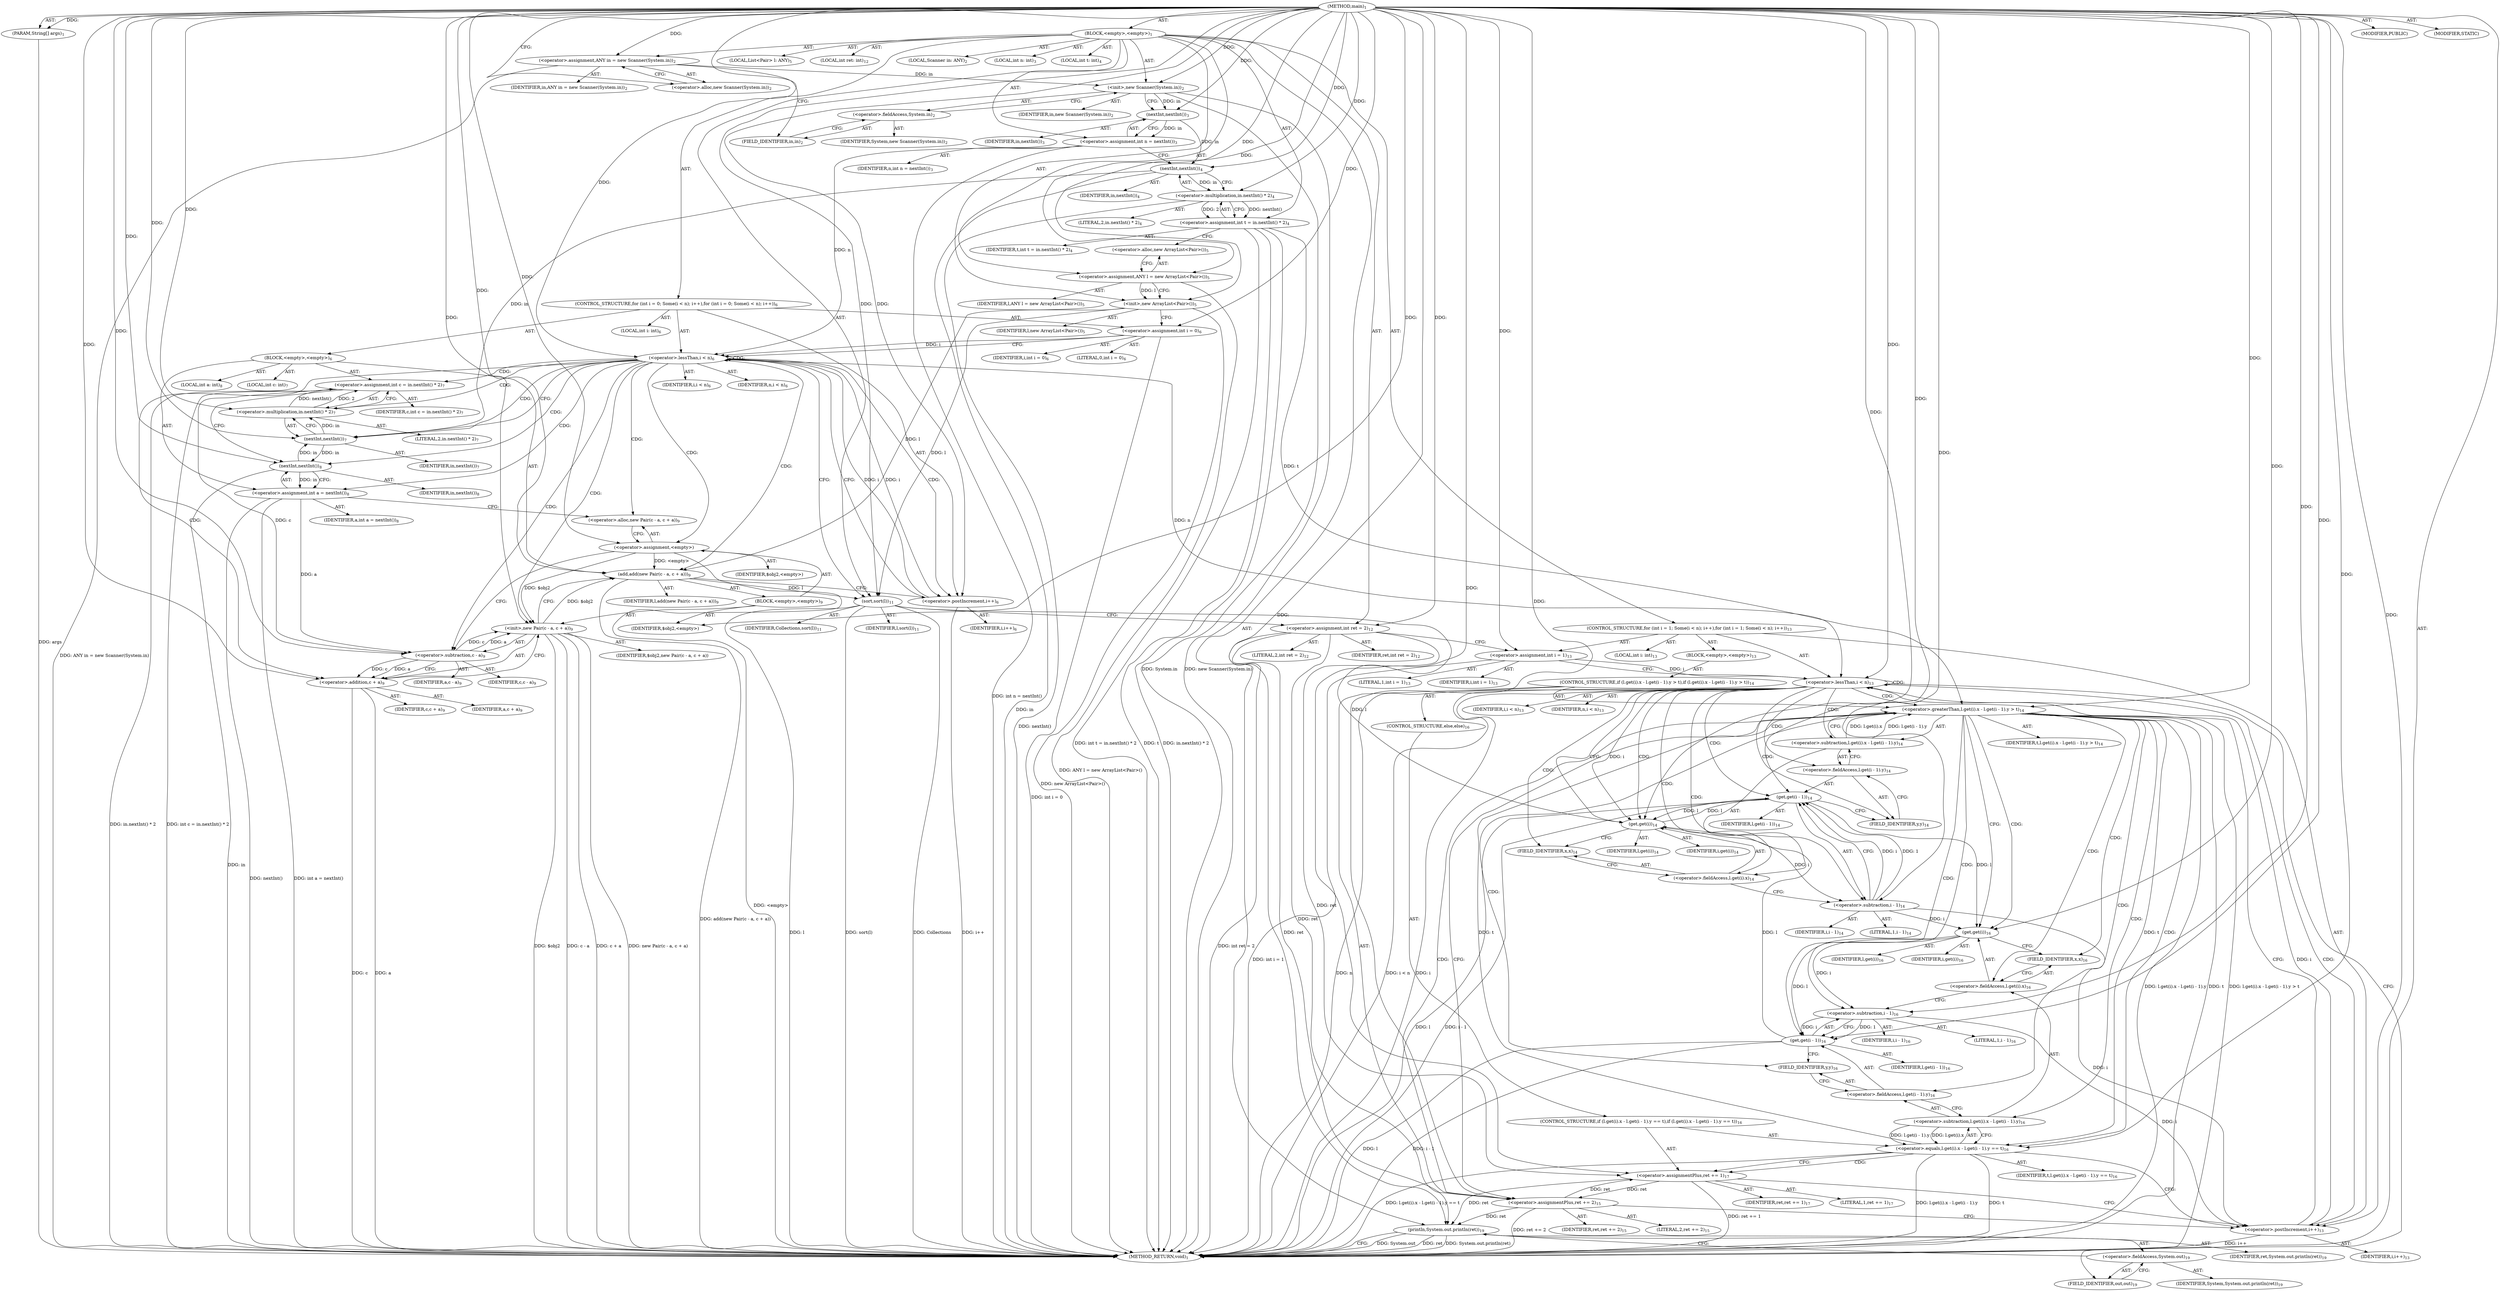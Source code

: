 digraph "main" {  
"21" [label = <(METHOD,main)<SUB>1</SUB>> ]
"22" [label = <(PARAM,String[] args)<SUB>1</SUB>> ]
"23" [label = <(BLOCK,&lt;empty&gt;,&lt;empty&gt;)<SUB>1</SUB>> ]
"4" [label = <(LOCAL,Scanner in: ANY)<SUB>2</SUB>> ]
"24" [label = <(&lt;operator&gt;.assignment,ANY in = new Scanner(System.in))<SUB>2</SUB>> ]
"25" [label = <(IDENTIFIER,in,ANY in = new Scanner(System.in))<SUB>2</SUB>> ]
"26" [label = <(&lt;operator&gt;.alloc,new Scanner(System.in))<SUB>2</SUB>> ]
"27" [label = <(&lt;init&gt;,new Scanner(System.in))<SUB>2</SUB>> ]
"3" [label = <(IDENTIFIER,in,new Scanner(System.in))<SUB>2</SUB>> ]
"28" [label = <(&lt;operator&gt;.fieldAccess,System.in)<SUB>2</SUB>> ]
"29" [label = <(IDENTIFIER,System,new Scanner(System.in))<SUB>2</SUB>> ]
"30" [label = <(FIELD_IDENTIFIER,in,in)<SUB>2</SUB>> ]
"31" [label = <(LOCAL,int n: int)<SUB>3</SUB>> ]
"32" [label = <(&lt;operator&gt;.assignment,int n = nextInt())<SUB>3</SUB>> ]
"33" [label = <(IDENTIFIER,n,int n = nextInt())<SUB>3</SUB>> ]
"34" [label = <(nextInt,nextInt())<SUB>3</SUB>> ]
"35" [label = <(IDENTIFIER,in,nextInt())<SUB>3</SUB>> ]
"36" [label = <(LOCAL,int t: int)<SUB>4</SUB>> ]
"37" [label = <(&lt;operator&gt;.assignment,int t = in.nextInt() * 2)<SUB>4</SUB>> ]
"38" [label = <(IDENTIFIER,t,int t = in.nextInt() * 2)<SUB>4</SUB>> ]
"39" [label = <(&lt;operator&gt;.multiplication,in.nextInt() * 2)<SUB>4</SUB>> ]
"40" [label = <(nextInt,nextInt())<SUB>4</SUB>> ]
"41" [label = <(IDENTIFIER,in,nextInt())<SUB>4</SUB>> ]
"42" [label = <(LITERAL,2,in.nextInt() * 2)<SUB>4</SUB>> ]
"6" [label = <(LOCAL,List&lt;Pair&gt; l: ANY)<SUB>5</SUB>> ]
"43" [label = <(&lt;operator&gt;.assignment,ANY l = new ArrayList&lt;Pair&gt;())<SUB>5</SUB>> ]
"44" [label = <(IDENTIFIER,l,ANY l = new ArrayList&lt;Pair&gt;())<SUB>5</SUB>> ]
"45" [label = <(&lt;operator&gt;.alloc,new ArrayList&lt;Pair&gt;())<SUB>5</SUB>> ]
"46" [label = <(&lt;init&gt;,new ArrayList&lt;Pair&gt;())<SUB>5</SUB>> ]
"5" [label = <(IDENTIFIER,l,new ArrayList&lt;Pair&gt;())<SUB>5</SUB>> ]
"47" [label = <(CONTROL_STRUCTURE,for (int i = 0; Some(i &lt; n); i++),for (int i = 0; Some(i &lt; n); i++))<SUB>6</SUB>> ]
"48" [label = <(LOCAL,int i: int)<SUB>6</SUB>> ]
"49" [label = <(&lt;operator&gt;.assignment,int i = 0)<SUB>6</SUB>> ]
"50" [label = <(IDENTIFIER,i,int i = 0)<SUB>6</SUB>> ]
"51" [label = <(LITERAL,0,int i = 0)<SUB>6</SUB>> ]
"52" [label = <(&lt;operator&gt;.lessThan,i &lt; n)<SUB>6</SUB>> ]
"53" [label = <(IDENTIFIER,i,i &lt; n)<SUB>6</SUB>> ]
"54" [label = <(IDENTIFIER,n,i &lt; n)<SUB>6</SUB>> ]
"55" [label = <(&lt;operator&gt;.postIncrement,i++)<SUB>6</SUB>> ]
"56" [label = <(IDENTIFIER,i,i++)<SUB>6</SUB>> ]
"57" [label = <(BLOCK,&lt;empty&gt;,&lt;empty&gt;)<SUB>6</SUB>> ]
"58" [label = <(LOCAL,int c: int)<SUB>7</SUB>> ]
"59" [label = <(&lt;operator&gt;.assignment,int c = in.nextInt() * 2)<SUB>7</SUB>> ]
"60" [label = <(IDENTIFIER,c,int c = in.nextInt() * 2)<SUB>7</SUB>> ]
"61" [label = <(&lt;operator&gt;.multiplication,in.nextInt() * 2)<SUB>7</SUB>> ]
"62" [label = <(nextInt,nextInt())<SUB>7</SUB>> ]
"63" [label = <(IDENTIFIER,in,nextInt())<SUB>7</SUB>> ]
"64" [label = <(LITERAL,2,in.nextInt() * 2)<SUB>7</SUB>> ]
"65" [label = <(LOCAL,int a: int)<SUB>8</SUB>> ]
"66" [label = <(&lt;operator&gt;.assignment,int a = nextInt())<SUB>8</SUB>> ]
"67" [label = <(IDENTIFIER,a,int a = nextInt())<SUB>8</SUB>> ]
"68" [label = <(nextInt,nextInt())<SUB>8</SUB>> ]
"69" [label = <(IDENTIFIER,in,nextInt())<SUB>8</SUB>> ]
"70" [label = <(add,add(new Pair(c - a, c + a)))<SUB>9</SUB>> ]
"71" [label = <(IDENTIFIER,l,add(new Pair(c - a, c + a)))<SUB>9</SUB>> ]
"72" [label = <(BLOCK,&lt;empty&gt;,&lt;empty&gt;)<SUB>9</SUB>> ]
"73" [label = <(&lt;operator&gt;.assignment,&lt;empty&gt;)> ]
"74" [label = <(IDENTIFIER,$obj2,&lt;empty&gt;)> ]
"75" [label = <(&lt;operator&gt;.alloc,new Pair(c - a, c + a))<SUB>9</SUB>> ]
"76" [label = <(&lt;init&gt;,new Pair(c - a, c + a))<SUB>9</SUB>> ]
"77" [label = <(IDENTIFIER,$obj2,new Pair(c - a, c + a))> ]
"78" [label = <(&lt;operator&gt;.subtraction,c - a)<SUB>9</SUB>> ]
"79" [label = <(IDENTIFIER,c,c - a)<SUB>9</SUB>> ]
"80" [label = <(IDENTIFIER,a,c - a)<SUB>9</SUB>> ]
"81" [label = <(&lt;operator&gt;.addition,c + a)<SUB>9</SUB>> ]
"82" [label = <(IDENTIFIER,c,c + a)<SUB>9</SUB>> ]
"83" [label = <(IDENTIFIER,a,c + a)<SUB>9</SUB>> ]
"84" [label = <(IDENTIFIER,$obj2,&lt;empty&gt;)> ]
"85" [label = <(sort,sort(l))<SUB>11</SUB>> ]
"86" [label = <(IDENTIFIER,Collections,sort(l))<SUB>11</SUB>> ]
"87" [label = <(IDENTIFIER,l,sort(l))<SUB>11</SUB>> ]
"88" [label = <(LOCAL,int ret: int)<SUB>12</SUB>> ]
"89" [label = <(&lt;operator&gt;.assignment,int ret = 2)<SUB>12</SUB>> ]
"90" [label = <(IDENTIFIER,ret,int ret = 2)<SUB>12</SUB>> ]
"91" [label = <(LITERAL,2,int ret = 2)<SUB>12</SUB>> ]
"92" [label = <(CONTROL_STRUCTURE,for (int i = 1; Some(i &lt; n); i++),for (int i = 1; Some(i &lt; n); i++))<SUB>13</SUB>> ]
"93" [label = <(LOCAL,int i: int)<SUB>13</SUB>> ]
"94" [label = <(&lt;operator&gt;.assignment,int i = 1)<SUB>13</SUB>> ]
"95" [label = <(IDENTIFIER,i,int i = 1)<SUB>13</SUB>> ]
"96" [label = <(LITERAL,1,int i = 1)<SUB>13</SUB>> ]
"97" [label = <(&lt;operator&gt;.lessThan,i &lt; n)<SUB>13</SUB>> ]
"98" [label = <(IDENTIFIER,i,i &lt; n)<SUB>13</SUB>> ]
"99" [label = <(IDENTIFIER,n,i &lt; n)<SUB>13</SUB>> ]
"100" [label = <(&lt;operator&gt;.postIncrement,i++)<SUB>13</SUB>> ]
"101" [label = <(IDENTIFIER,i,i++)<SUB>13</SUB>> ]
"102" [label = <(BLOCK,&lt;empty&gt;,&lt;empty&gt;)<SUB>13</SUB>> ]
"103" [label = <(CONTROL_STRUCTURE,if (l.get(i).x - l.get(i - 1).y &gt; t),if (l.get(i).x - l.get(i - 1).y &gt; t))<SUB>14</SUB>> ]
"104" [label = <(&lt;operator&gt;.greaterThan,l.get(i).x - l.get(i - 1).y &gt; t)<SUB>14</SUB>> ]
"105" [label = <(&lt;operator&gt;.subtraction,l.get(i).x - l.get(i - 1).y)<SUB>14</SUB>> ]
"106" [label = <(&lt;operator&gt;.fieldAccess,l.get(i).x)<SUB>14</SUB>> ]
"107" [label = <(get,get(i))<SUB>14</SUB>> ]
"108" [label = <(IDENTIFIER,l,get(i))<SUB>14</SUB>> ]
"109" [label = <(IDENTIFIER,i,get(i))<SUB>14</SUB>> ]
"110" [label = <(FIELD_IDENTIFIER,x,x)<SUB>14</SUB>> ]
"111" [label = <(&lt;operator&gt;.fieldAccess,l.get(i - 1).y)<SUB>14</SUB>> ]
"112" [label = <(get,get(i - 1))<SUB>14</SUB>> ]
"113" [label = <(IDENTIFIER,l,get(i - 1))<SUB>14</SUB>> ]
"114" [label = <(&lt;operator&gt;.subtraction,i - 1)<SUB>14</SUB>> ]
"115" [label = <(IDENTIFIER,i,i - 1)<SUB>14</SUB>> ]
"116" [label = <(LITERAL,1,i - 1)<SUB>14</SUB>> ]
"117" [label = <(FIELD_IDENTIFIER,y,y)<SUB>14</SUB>> ]
"118" [label = <(IDENTIFIER,t,l.get(i).x - l.get(i - 1).y &gt; t)<SUB>14</SUB>> ]
"119" [label = <(&lt;operator&gt;.assignmentPlus,ret += 2)<SUB>15</SUB>> ]
"120" [label = <(IDENTIFIER,ret,ret += 2)<SUB>15</SUB>> ]
"121" [label = <(LITERAL,2,ret += 2)<SUB>15</SUB>> ]
"122" [label = <(CONTROL_STRUCTURE,else,else)<SUB>16</SUB>> ]
"123" [label = <(CONTROL_STRUCTURE,if (l.get(i).x - l.get(i - 1).y == t),if (l.get(i).x - l.get(i - 1).y == t))<SUB>16</SUB>> ]
"124" [label = <(&lt;operator&gt;.equals,l.get(i).x - l.get(i - 1).y == t)<SUB>16</SUB>> ]
"125" [label = <(&lt;operator&gt;.subtraction,l.get(i).x - l.get(i - 1).y)<SUB>16</SUB>> ]
"126" [label = <(&lt;operator&gt;.fieldAccess,l.get(i).x)<SUB>16</SUB>> ]
"127" [label = <(get,get(i))<SUB>16</SUB>> ]
"128" [label = <(IDENTIFIER,l,get(i))<SUB>16</SUB>> ]
"129" [label = <(IDENTIFIER,i,get(i))<SUB>16</SUB>> ]
"130" [label = <(FIELD_IDENTIFIER,x,x)<SUB>16</SUB>> ]
"131" [label = <(&lt;operator&gt;.fieldAccess,l.get(i - 1).y)<SUB>16</SUB>> ]
"132" [label = <(get,get(i - 1))<SUB>16</SUB>> ]
"133" [label = <(IDENTIFIER,l,get(i - 1))<SUB>16</SUB>> ]
"134" [label = <(&lt;operator&gt;.subtraction,i - 1)<SUB>16</SUB>> ]
"135" [label = <(IDENTIFIER,i,i - 1)<SUB>16</SUB>> ]
"136" [label = <(LITERAL,1,i - 1)<SUB>16</SUB>> ]
"137" [label = <(FIELD_IDENTIFIER,y,y)<SUB>16</SUB>> ]
"138" [label = <(IDENTIFIER,t,l.get(i).x - l.get(i - 1).y == t)<SUB>16</SUB>> ]
"139" [label = <(&lt;operator&gt;.assignmentPlus,ret += 1)<SUB>17</SUB>> ]
"140" [label = <(IDENTIFIER,ret,ret += 1)<SUB>17</SUB>> ]
"141" [label = <(LITERAL,1,ret += 1)<SUB>17</SUB>> ]
"142" [label = <(println,System.out.println(ret))<SUB>19</SUB>> ]
"143" [label = <(&lt;operator&gt;.fieldAccess,System.out)<SUB>19</SUB>> ]
"144" [label = <(IDENTIFIER,System,System.out.println(ret))<SUB>19</SUB>> ]
"145" [label = <(FIELD_IDENTIFIER,out,out)<SUB>19</SUB>> ]
"146" [label = <(IDENTIFIER,ret,System.out.println(ret))<SUB>19</SUB>> ]
"147" [label = <(MODIFIER,PUBLIC)> ]
"148" [label = <(MODIFIER,STATIC)> ]
"149" [label = <(METHOD_RETURN,void)<SUB>1</SUB>> ]
  "21" -> "22"  [ label = "AST: "] 
  "21" -> "23"  [ label = "AST: "] 
  "21" -> "147"  [ label = "AST: "] 
  "21" -> "148"  [ label = "AST: "] 
  "21" -> "149"  [ label = "AST: "] 
  "23" -> "4"  [ label = "AST: "] 
  "23" -> "24"  [ label = "AST: "] 
  "23" -> "27"  [ label = "AST: "] 
  "23" -> "31"  [ label = "AST: "] 
  "23" -> "32"  [ label = "AST: "] 
  "23" -> "36"  [ label = "AST: "] 
  "23" -> "37"  [ label = "AST: "] 
  "23" -> "6"  [ label = "AST: "] 
  "23" -> "43"  [ label = "AST: "] 
  "23" -> "46"  [ label = "AST: "] 
  "23" -> "47"  [ label = "AST: "] 
  "23" -> "85"  [ label = "AST: "] 
  "23" -> "88"  [ label = "AST: "] 
  "23" -> "89"  [ label = "AST: "] 
  "23" -> "92"  [ label = "AST: "] 
  "23" -> "142"  [ label = "AST: "] 
  "24" -> "25"  [ label = "AST: "] 
  "24" -> "26"  [ label = "AST: "] 
  "27" -> "3"  [ label = "AST: "] 
  "27" -> "28"  [ label = "AST: "] 
  "28" -> "29"  [ label = "AST: "] 
  "28" -> "30"  [ label = "AST: "] 
  "32" -> "33"  [ label = "AST: "] 
  "32" -> "34"  [ label = "AST: "] 
  "34" -> "35"  [ label = "AST: "] 
  "37" -> "38"  [ label = "AST: "] 
  "37" -> "39"  [ label = "AST: "] 
  "39" -> "40"  [ label = "AST: "] 
  "39" -> "42"  [ label = "AST: "] 
  "40" -> "41"  [ label = "AST: "] 
  "43" -> "44"  [ label = "AST: "] 
  "43" -> "45"  [ label = "AST: "] 
  "46" -> "5"  [ label = "AST: "] 
  "47" -> "48"  [ label = "AST: "] 
  "47" -> "49"  [ label = "AST: "] 
  "47" -> "52"  [ label = "AST: "] 
  "47" -> "55"  [ label = "AST: "] 
  "47" -> "57"  [ label = "AST: "] 
  "49" -> "50"  [ label = "AST: "] 
  "49" -> "51"  [ label = "AST: "] 
  "52" -> "53"  [ label = "AST: "] 
  "52" -> "54"  [ label = "AST: "] 
  "55" -> "56"  [ label = "AST: "] 
  "57" -> "58"  [ label = "AST: "] 
  "57" -> "59"  [ label = "AST: "] 
  "57" -> "65"  [ label = "AST: "] 
  "57" -> "66"  [ label = "AST: "] 
  "57" -> "70"  [ label = "AST: "] 
  "59" -> "60"  [ label = "AST: "] 
  "59" -> "61"  [ label = "AST: "] 
  "61" -> "62"  [ label = "AST: "] 
  "61" -> "64"  [ label = "AST: "] 
  "62" -> "63"  [ label = "AST: "] 
  "66" -> "67"  [ label = "AST: "] 
  "66" -> "68"  [ label = "AST: "] 
  "68" -> "69"  [ label = "AST: "] 
  "70" -> "71"  [ label = "AST: "] 
  "70" -> "72"  [ label = "AST: "] 
  "72" -> "73"  [ label = "AST: "] 
  "72" -> "76"  [ label = "AST: "] 
  "72" -> "84"  [ label = "AST: "] 
  "73" -> "74"  [ label = "AST: "] 
  "73" -> "75"  [ label = "AST: "] 
  "76" -> "77"  [ label = "AST: "] 
  "76" -> "78"  [ label = "AST: "] 
  "76" -> "81"  [ label = "AST: "] 
  "78" -> "79"  [ label = "AST: "] 
  "78" -> "80"  [ label = "AST: "] 
  "81" -> "82"  [ label = "AST: "] 
  "81" -> "83"  [ label = "AST: "] 
  "85" -> "86"  [ label = "AST: "] 
  "85" -> "87"  [ label = "AST: "] 
  "89" -> "90"  [ label = "AST: "] 
  "89" -> "91"  [ label = "AST: "] 
  "92" -> "93"  [ label = "AST: "] 
  "92" -> "94"  [ label = "AST: "] 
  "92" -> "97"  [ label = "AST: "] 
  "92" -> "100"  [ label = "AST: "] 
  "92" -> "102"  [ label = "AST: "] 
  "94" -> "95"  [ label = "AST: "] 
  "94" -> "96"  [ label = "AST: "] 
  "97" -> "98"  [ label = "AST: "] 
  "97" -> "99"  [ label = "AST: "] 
  "100" -> "101"  [ label = "AST: "] 
  "102" -> "103"  [ label = "AST: "] 
  "103" -> "104"  [ label = "AST: "] 
  "103" -> "119"  [ label = "AST: "] 
  "103" -> "122"  [ label = "AST: "] 
  "104" -> "105"  [ label = "AST: "] 
  "104" -> "118"  [ label = "AST: "] 
  "105" -> "106"  [ label = "AST: "] 
  "105" -> "111"  [ label = "AST: "] 
  "106" -> "107"  [ label = "AST: "] 
  "106" -> "110"  [ label = "AST: "] 
  "107" -> "108"  [ label = "AST: "] 
  "107" -> "109"  [ label = "AST: "] 
  "111" -> "112"  [ label = "AST: "] 
  "111" -> "117"  [ label = "AST: "] 
  "112" -> "113"  [ label = "AST: "] 
  "112" -> "114"  [ label = "AST: "] 
  "114" -> "115"  [ label = "AST: "] 
  "114" -> "116"  [ label = "AST: "] 
  "119" -> "120"  [ label = "AST: "] 
  "119" -> "121"  [ label = "AST: "] 
  "122" -> "123"  [ label = "AST: "] 
  "123" -> "124"  [ label = "AST: "] 
  "123" -> "139"  [ label = "AST: "] 
  "124" -> "125"  [ label = "AST: "] 
  "124" -> "138"  [ label = "AST: "] 
  "125" -> "126"  [ label = "AST: "] 
  "125" -> "131"  [ label = "AST: "] 
  "126" -> "127"  [ label = "AST: "] 
  "126" -> "130"  [ label = "AST: "] 
  "127" -> "128"  [ label = "AST: "] 
  "127" -> "129"  [ label = "AST: "] 
  "131" -> "132"  [ label = "AST: "] 
  "131" -> "137"  [ label = "AST: "] 
  "132" -> "133"  [ label = "AST: "] 
  "132" -> "134"  [ label = "AST: "] 
  "134" -> "135"  [ label = "AST: "] 
  "134" -> "136"  [ label = "AST: "] 
  "139" -> "140"  [ label = "AST: "] 
  "139" -> "141"  [ label = "AST: "] 
  "142" -> "143"  [ label = "AST: "] 
  "142" -> "146"  [ label = "AST: "] 
  "143" -> "144"  [ label = "AST: "] 
  "143" -> "145"  [ label = "AST: "] 
  "24" -> "30"  [ label = "CFG: "] 
  "27" -> "34"  [ label = "CFG: "] 
  "32" -> "40"  [ label = "CFG: "] 
  "37" -> "45"  [ label = "CFG: "] 
  "43" -> "46"  [ label = "CFG: "] 
  "46" -> "49"  [ label = "CFG: "] 
  "85" -> "89"  [ label = "CFG: "] 
  "89" -> "94"  [ label = "CFG: "] 
  "142" -> "149"  [ label = "CFG: "] 
  "26" -> "24"  [ label = "CFG: "] 
  "28" -> "27"  [ label = "CFG: "] 
  "34" -> "32"  [ label = "CFG: "] 
  "39" -> "37"  [ label = "CFG: "] 
  "45" -> "43"  [ label = "CFG: "] 
  "49" -> "52"  [ label = "CFG: "] 
  "52" -> "62"  [ label = "CFG: "] 
  "52" -> "85"  [ label = "CFG: "] 
  "55" -> "52"  [ label = "CFG: "] 
  "94" -> "97"  [ label = "CFG: "] 
  "97" -> "107"  [ label = "CFG: "] 
  "97" -> "145"  [ label = "CFG: "] 
  "100" -> "97"  [ label = "CFG: "] 
  "143" -> "142"  [ label = "CFG: "] 
  "30" -> "28"  [ label = "CFG: "] 
  "40" -> "39"  [ label = "CFG: "] 
  "59" -> "68"  [ label = "CFG: "] 
  "66" -> "75"  [ label = "CFG: "] 
  "70" -> "55"  [ label = "CFG: "] 
  "145" -> "143"  [ label = "CFG: "] 
  "61" -> "59"  [ label = "CFG: "] 
  "68" -> "66"  [ label = "CFG: "] 
  "104" -> "119"  [ label = "CFG: "] 
  "104" -> "127"  [ label = "CFG: "] 
  "119" -> "100"  [ label = "CFG: "] 
  "62" -> "61"  [ label = "CFG: "] 
  "73" -> "78"  [ label = "CFG: "] 
  "76" -> "70"  [ label = "CFG: "] 
  "105" -> "104"  [ label = "CFG: "] 
  "75" -> "73"  [ label = "CFG: "] 
  "78" -> "81"  [ label = "CFG: "] 
  "81" -> "76"  [ label = "CFG: "] 
  "106" -> "114"  [ label = "CFG: "] 
  "111" -> "105"  [ label = "CFG: "] 
  "124" -> "139"  [ label = "CFG: "] 
  "124" -> "100"  [ label = "CFG: "] 
  "139" -> "100"  [ label = "CFG: "] 
  "107" -> "110"  [ label = "CFG: "] 
  "110" -> "106"  [ label = "CFG: "] 
  "112" -> "117"  [ label = "CFG: "] 
  "117" -> "111"  [ label = "CFG: "] 
  "125" -> "124"  [ label = "CFG: "] 
  "114" -> "112"  [ label = "CFG: "] 
  "126" -> "134"  [ label = "CFG: "] 
  "131" -> "125"  [ label = "CFG: "] 
  "127" -> "130"  [ label = "CFG: "] 
  "130" -> "126"  [ label = "CFG: "] 
  "132" -> "137"  [ label = "CFG: "] 
  "137" -> "131"  [ label = "CFG: "] 
  "134" -> "132"  [ label = "CFG: "] 
  "21" -> "26"  [ label = "CFG: "] 
  "22" -> "149"  [ label = "DDG: args"] 
  "24" -> "149"  [ label = "DDG: ANY in = new Scanner(System.in)"] 
  "27" -> "149"  [ label = "DDG: System.in"] 
  "27" -> "149"  [ label = "DDG: new Scanner(System.in)"] 
  "32" -> "149"  [ label = "DDG: int n = nextInt()"] 
  "37" -> "149"  [ label = "DDG: t"] 
  "40" -> "149"  [ label = "DDG: in"] 
  "39" -> "149"  [ label = "DDG: nextInt()"] 
  "37" -> "149"  [ label = "DDG: in.nextInt() * 2"] 
  "37" -> "149"  [ label = "DDG: int t = in.nextInt() * 2"] 
  "43" -> "149"  [ label = "DDG: ANY l = new ArrayList&lt;Pair&gt;()"] 
  "46" -> "149"  [ label = "DDG: new ArrayList&lt;Pair&gt;()"] 
  "49" -> "149"  [ label = "DDG: int i = 0"] 
  "85" -> "149"  [ label = "DDG: l"] 
  "85" -> "149"  [ label = "DDG: sort(l)"] 
  "89" -> "149"  [ label = "DDG: int ret = 2"] 
  "94" -> "149"  [ label = "DDG: int i = 1"] 
  "97" -> "149"  [ label = "DDG: i"] 
  "97" -> "149"  [ label = "DDG: n"] 
  "97" -> "149"  [ label = "DDG: i &lt; n"] 
  "142" -> "149"  [ label = "DDG: System.out"] 
  "142" -> "149"  [ label = "DDG: ret"] 
  "142" -> "149"  [ label = "DDG: System.out.println(ret)"] 
  "112" -> "149"  [ label = "DDG: l"] 
  "112" -> "149"  [ label = "DDG: i - 1"] 
  "104" -> "149"  [ label = "DDG: l.get(i).x - l.get(i - 1).y"] 
  "104" -> "149"  [ label = "DDG: t"] 
  "104" -> "149"  [ label = "DDG: l.get(i).x - l.get(i - 1).y &gt; t"] 
  "132" -> "149"  [ label = "DDG: l"] 
  "132" -> "149"  [ label = "DDG: i - 1"] 
  "124" -> "149"  [ label = "DDG: l.get(i).x - l.get(i - 1).y"] 
  "124" -> "149"  [ label = "DDG: t"] 
  "124" -> "149"  [ label = "DDG: l.get(i).x - l.get(i - 1).y == t"] 
  "139" -> "149"  [ label = "DDG: ret += 1"] 
  "119" -> "149"  [ label = "DDG: ret += 2"] 
  "100" -> "149"  [ label = "DDG: i++"] 
  "59" -> "149"  [ label = "DDG: in.nextInt() * 2"] 
  "59" -> "149"  [ label = "DDG: int c = in.nextInt() * 2"] 
  "68" -> "149"  [ label = "DDG: in"] 
  "66" -> "149"  [ label = "DDG: nextInt()"] 
  "66" -> "149"  [ label = "DDG: int a = nextInt()"] 
  "73" -> "149"  [ label = "DDG: &lt;empty&gt;"] 
  "76" -> "149"  [ label = "DDG: $obj2"] 
  "76" -> "149"  [ label = "DDG: c - a"] 
  "81" -> "149"  [ label = "DDG: c"] 
  "81" -> "149"  [ label = "DDG: a"] 
  "76" -> "149"  [ label = "DDG: c + a"] 
  "76" -> "149"  [ label = "DDG: new Pair(c - a, c + a)"] 
  "70" -> "149"  [ label = "DDG: add(new Pair(c - a, c + a))"] 
  "55" -> "149"  [ label = "DDG: i++"] 
  "85" -> "149"  [ label = "DDG: Collections"] 
  "21" -> "22"  [ label = "DDG: "] 
  "21" -> "24"  [ label = "DDG: "] 
  "34" -> "32"  [ label = "DDG: in"] 
  "39" -> "37"  [ label = "DDG: nextInt()"] 
  "39" -> "37"  [ label = "DDG: 2"] 
  "21" -> "43"  [ label = "DDG: "] 
  "21" -> "89"  [ label = "DDG: "] 
  "24" -> "27"  [ label = "DDG: in"] 
  "21" -> "27"  [ label = "DDG: "] 
  "43" -> "46"  [ label = "DDG: l"] 
  "21" -> "46"  [ label = "DDG: "] 
  "21" -> "49"  [ label = "DDG: "] 
  "21" -> "85"  [ label = "DDG: "] 
  "46" -> "85"  [ label = "DDG: l"] 
  "70" -> "85"  [ label = "DDG: l"] 
  "21" -> "94"  [ label = "DDG: "] 
  "89" -> "142"  [ label = "DDG: ret"] 
  "139" -> "142"  [ label = "DDG: ret"] 
  "119" -> "142"  [ label = "DDG: ret"] 
  "21" -> "142"  [ label = "DDG: "] 
  "27" -> "34"  [ label = "DDG: in"] 
  "21" -> "34"  [ label = "DDG: "] 
  "40" -> "39"  [ label = "DDG: in"] 
  "21" -> "39"  [ label = "DDG: "] 
  "49" -> "52"  [ label = "DDG: i"] 
  "55" -> "52"  [ label = "DDG: i"] 
  "21" -> "52"  [ label = "DDG: "] 
  "32" -> "52"  [ label = "DDG: n"] 
  "52" -> "55"  [ label = "DDG: i"] 
  "21" -> "55"  [ label = "DDG: "] 
  "61" -> "59"  [ label = "DDG: nextInt()"] 
  "61" -> "59"  [ label = "DDG: 2"] 
  "68" -> "66"  [ label = "DDG: in"] 
  "94" -> "97"  [ label = "DDG: i"] 
  "100" -> "97"  [ label = "DDG: i"] 
  "21" -> "97"  [ label = "DDG: "] 
  "52" -> "97"  [ label = "DDG: n"] 
  "114" -> "100"  [ label = "DDG: i"] 
  "134" -> "100"  [ label = "DDG: i"] 
  "21" -> "100"  [ label = "DDG: "] 
  "34" -> "40"  [ label = "DDG: in"] 
  "21" -> "40"  [ label = "DDG: "] 
  "46" -> "70"  [ label = "DDG: l"] 
  "21" -> "70"  [ label = "DDG: "] 
  "73" -> "70"  [ label = "DDG: &lt;empty&gt;"] 
  "76" -> "70"  [ label = "DDG: $obj2"] 
  "21" -> "119"  [ label = "DDG: "] 
  "62" -> "61"  [ label = "DDG: in"] 
  "21" -> "61"  [ label = "DDG: "] 
  "62" -> "68"  [ label = "DDG: in"] 
  "21" -> "68"  [ label = "DDG: "] 
  "21" -> "73"  [ label = "DDG: "] 
  "21" -> "84"  [ label = "DDG: "] 
  "105" -> "104"  [ label = "DDG: l.get(i).x"] 
  "105" -> "104"  [ label = "DDG: l.get(i - 1).y"] 
  "37" -> "104"  [ label = "DDG: t"] 
  "124" -> "104"  [ label = "DDG: t"] 
  "21" -> "104"  [ label = "DDG: "] 
  "89" -> "119"  [ label = "DDG: ret"] 
  "139" -> "119"  [ label = "DDG: ret"] 
  "40" -> "62"  [ label = "DDG: in"] 
  "68" -> "62"  [ label = "DDG: in"] 
  "21" -> "62"  [ label = "DDG: "] 
  "73" -> "76"  [ label = "DDG: $obj2"] 
  "21" -> "76"  [ label = "DDG: "] 
  "78" -> "76"  [ label = "DDG: c"] 
  "78" -> "76"  [ label = "DDG: a"] 
  "21" -> "139"  [ label = "DDG: "] 
  "59" -> "78"  [ label = "DDG: c"] 
  "21" -> "78"  [ label = "DDG: "] 
  "66" -> "78"  [ label = "DDG: a"] 
  "78" -> "81"  [ label = "DDG: c"] 
  "21" -> "81"  [ label = "DDG: "] 
  "78" -> "81"  [ label = "DDG: a"] 
  "125" -> "124"  [ label = "DDG: l.get(i).x"] 
  "125" -> "124"  [ label = "DDG: l.get(i - 1).y"] 
  "104" -> "124"  [ label = "DDG: t"] 
  "21" -> "124"  [ label = "DDG: "] 
  "89" -> "139"  [ label = "DDG: ret"] 
  "119" -> "139"  [ label = "DDG: ret"] 
  "85" -> "107"  [ label = "DDG: l"] 
  "112" -> "107"  [ label = "DDG: l"] 
  "132" -> "107"  [ label = "DDG: l"] 
  "21" -> "107"  [ label = "DDG: "] 
  "97" -> "107"  [ label = "DDG: i"] 
  "107" -> "112"  [ label = "DDG: l"] 
  "21" -> "112"  [ label = "DDG: "] 
  "114" -> "112"  [ label = "DDG: i"] 
  "114" -> "112"  [ label = "DDG: 1"] 
  "107" -> "114"  [ label = "DDG: i"] 
  "21" -> "114"  [ label = "DDG: "] 
  "112" -> "127"  [ label = "DDG: l"] 
  "21" -> "127"  [ label = "DDG: "] 
  "114" -> "127"  [ label = "DDG: i"] 
  "127" -> "132"  [ label = "DDG: l"] 
  "21" -> "132"  [ label = "DDG: "] 
  "134" -> "132"  [ label = "DDG: i"] 
  "134" -> "132"  [ label = "DDG: 1"] 
  "127" -> "134"  [ label = "DDG: i"] 
  "21" -> "134"  [ label = "DDG: "] 
  "52" -> "68"  [ label = "CDG: "] 
  "52" -> "73"  [ label = "CDG: "] 
  "52" -> "66"  [ label = "CDG: "] 
  "52" -> "75"  [ label = "CDG: "] 
  "52" -> "52"  [ label = "CDG: "] 
  "52" -> "81"  [ label = "CDG: "] 
  "52" -> "76"  [ label = "CDG: "] 
  "52" -> "59"  [ label = "CDG: "] 
  "52" -> "61"  [ label = "CDG: "] 
  "52" -> "70"  [ label = "CDG: "] 
  "52" -> "55"  [ label = "CDG: "] 
  "52" -> "78"  [ label = "CDG: "] 
  "52" -> "62"  [ label = "CDG: "] 
  "97" -> "107"  [ label = "CDG: "] 
  "97" -> "114"  [ label = "CDG: "] 
  "97" -> "104"  [ label = "CDG: "] 
  "97" -> "106"  [ label = "CDG: "] 
  "97" -> "97"  [ label = "CDG: "] 
  "97" -> "112"  [ label = "CDG: "] 
  "97" -> "105"  [ label = "CDG: "] 
  "97" -> "100"  [ label = "CDG: "] 
  "97" -> "110"  [ label = "CDG: "] 
  "97" -> "117"  [ label = "CDG: "] 
  "97" -> "111"  [ label = "CDG: "] 
  "104" -> "131"  [ label = "CDG: "] 
  "104" -> "132"  [ label = "CDG: "] 
  "104" -> "119"  [ label = "CDG: "] 
  "104" -> "134"  [ label = "CDG: "] 
  "104" -> "126"  [ label = "CDG: "] 
  "104" -> "137"  [ label = "CDG: "] 
  "104" -> "130"  [ label = "CDG: "] 
  "104" -> "127"  [ label = "CDG: "] 
  "104" -> "124"  [ label = "CDG: "] 
  "104" -> "125"  [ label = "CDG: "] 
  "124" -> "139"  [ label = "CDG: "] 
}

